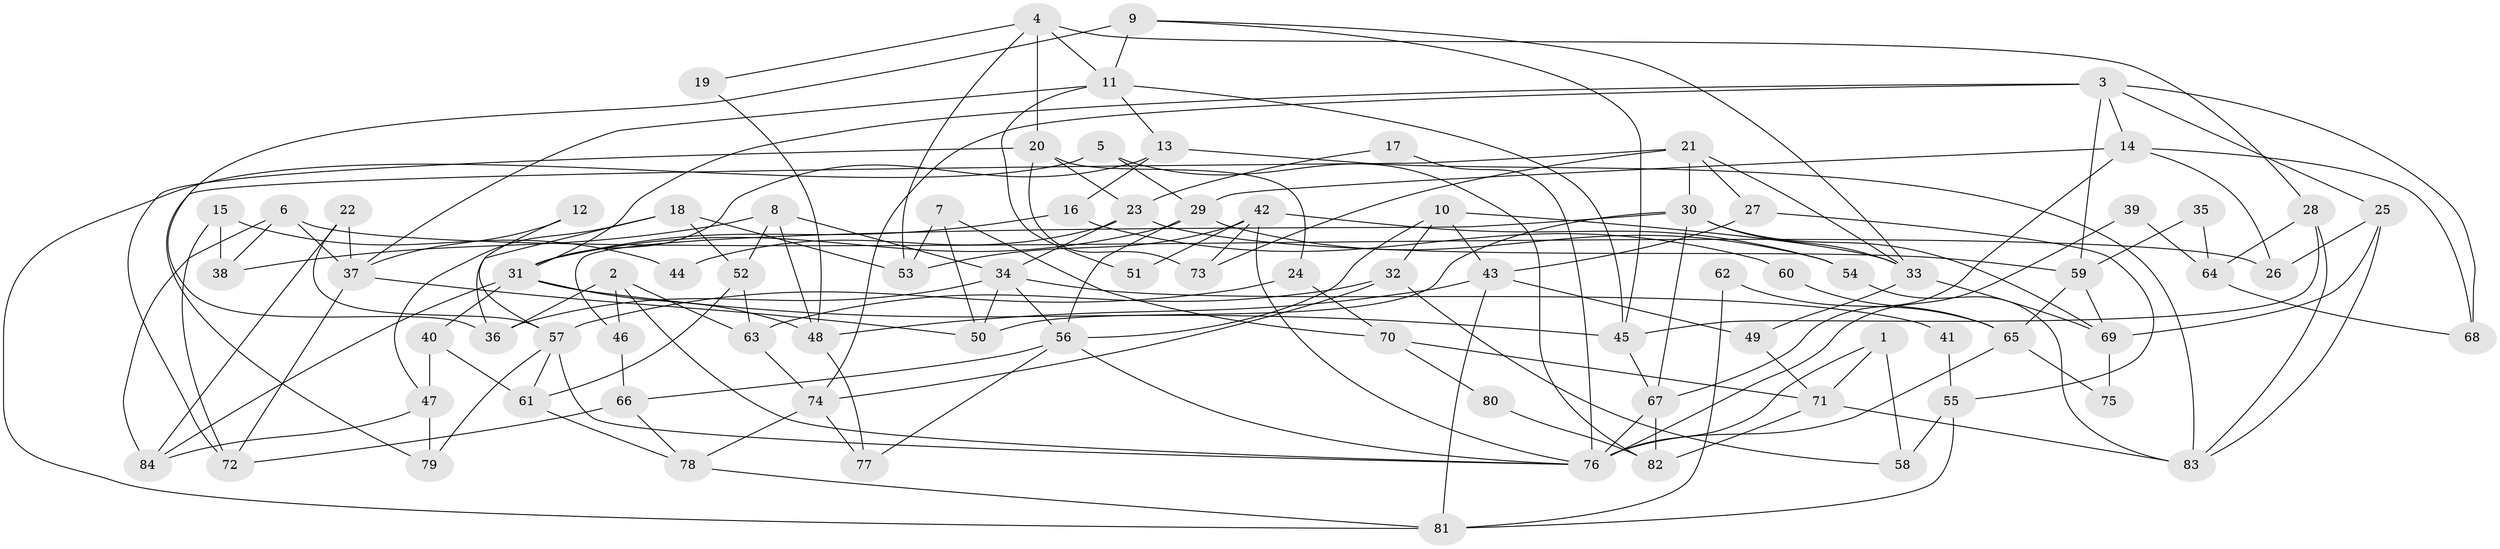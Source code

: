 // coarse degree distribution, {8: 0.05172413793103448, 2: 0.15517241379310345, 5: 0.20689655172413793, 3: 0.1206896551724138, 4: 0.22413793103448276, 7: 0.08620689655172414, 9: 0.034482758620689655, 6: 0.1206896551724138}
// Generated by graph-tools (version 1.1) at 2025/37/03/04/25 23:37:14]
// undirected, 84 vertices, 168 edges
graph export_dot {
  node [color=gray90,style=filled];
  1;
  2;
  3;
  4;
  5;
  6;
  7;
  8;
  9;
  10;
  11;
  12;
  13;
  14;
  15;
  16;
  17;
  18;
  19;
  20;
  21;
  22;
  23;
  24;
  25;
  26;
  27;
  28;
  29;
  30;
  31;
  32;
  33;
  34;
  35;
  36;
  37;
  38;
  39;
  40;
  41;
  42;
  43;
  44;
  45;
  46;
  47;
  48;
  49;
  50;
  51;
  52;
  53;
  54;
  55;
  56;
  57;
  58;
  59;
  60;
  61;
  62;
  63;
  64;
  65;
  66;
  67;
  68;
  69;
  70;
  71;
  72;
  73;
  74;
  75;
  76;
  77;
  78;
  79;
  80;
  81;
  82;
  83;
  84;
  1 -- 58;
  1 -- 71;
  1 -- 76;
  2 -- 76;
  2 -- 36;
  2 -- 46;
  2 -- 63;
  3 -- 31;
  3 -- 59;
  3 -- 14;
  3 -- 25;
  3 -- 68;
  3 -- 74;
  4 -- 28;
  4 -- 53;
  4 -- 11;
  4 -- 19;
  4 -- 20;
  5 -- 81;
  5 -- 29;
  5 -- 82;
  6 -- 37;
  6 -- 84;
  6 -- 26;
  6 -- 38;
  7 -- 53;
  7 -- 70;
  7 -- 50;
  8 -- 52;
  8 -- 48;
  8 -- 34;
  8 -- 38;
  9 -- 11;
  9 -- 45;
  9 -- 33;
  9 -- 36;
  10 -- 33;
  10 -- 56;
  10 -- 32;
  10 -- 43;
  11 -- 45;
  11 -- 13;
  11 -- 37;
  11 -- 51;
  12 -- 37;
  12 -- 57;
  13 -- 83;
  13 -- 16;
  13 -- 31;
  14 -- 26;
  14 -- 29;
  14 -- 67;
  14 -- 68;
  15 -- 38;
  15 -- 72;
  15 -- 44;
  16 -- 31;
  16 -- 60;
  17 -- 23;
  17 -- 76;
  18 -- 36;
  18 -- 52;
  18 -- 47;
  18 -- 53;
  19 -- 48;
  20 -- 72;
  20 -- 23;
  20 -- 24;
  20 -- 73;
  21 -- 33;
  21 -- 73;
  21 -- 27;
  21 -- 30;
  21 -- 79;
  22 -- 37;
  22 -- 57;
  22 -- 84;
  23 -- 34;
  23 -- 44;
  23 -- 59;
  24 -- 57;
  24 -- 70;
  25 -- 69;
  25 -- 26;
  25 -- 83;
  27 -- 43;
  27 -- 55;
  28 -- 45;
  28 -- 83;
  28 -- 64;
  29 -- 31;
  29 -- 54;
  29 -- 56;
  30 -- 67;
  30 -- 33;
  30 -- 46;
  30 -- 50;
  30 -- 69;
  31 -- 84;
  31 -- 40;
  31 -- 45;
  31 -- 48;
  32 -- 63;
  32 -- 58;
  32 -- 74;
  33 -- 49;
  33 -- 69;
  34 -- 50;
  34 -- 36;
  34 -- 41;
  34 -- 56;
  35 -- 64;
  35 -- 59;
  37 -- 50;
  37 -- 72;
  39 -- 76;
  39 -- 64;
  40 -- 47;
  40 -- 61;
  41 -- 55;
  42 -- 76;
  42 -- 54;
  42 -- 51;
  42 -- 53;
  42 -- 73;
  43 -- 48;
  43 -- 49;
  43 -- 81;
  45 -- 67;
  46 -- 66;
  47 -- 79;
  47 -- 84;
  48 -- 77;
  49 -- 71;
  52 -- 63;
  52 -- 61;
  54 -- 83;
  55 -- 81;
  55 -- 58;
  56 -- 66;
  56 -- 76;
  56 -- 77;
  57 -- 61;
  57 -- 76;
  57 -- 79;
  59 -- 69;
  59 -- 65;
  60 -- 65;
  61 -- 78;
  62 -- 65;
  62 -- 81;
  63 -- 74;
  64 -- 68;
  65 -- 76;
  65 -- 75;
  66 -- 72;
  66 -- 78;
  67 -- 76;
  67 -- 82;
  69 -- 75;
  70 -- 71;
  70 -- 80;
  71 -- 82;
  71 -- 83;
  74 -- 77;
  74 -- 78;
  78 -- 81;
  80 -- 82;
}
